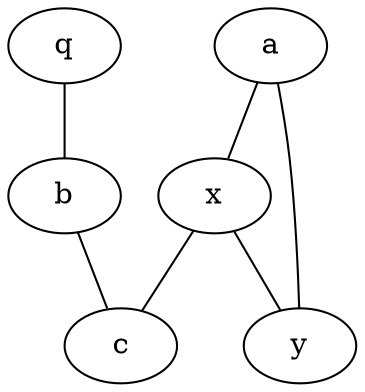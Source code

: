 graph test2 {
       q -- b -- c;
       a -- {x y};
       x -- c [w=10.0];
       x -- y [w=5.0,len=3];
}

